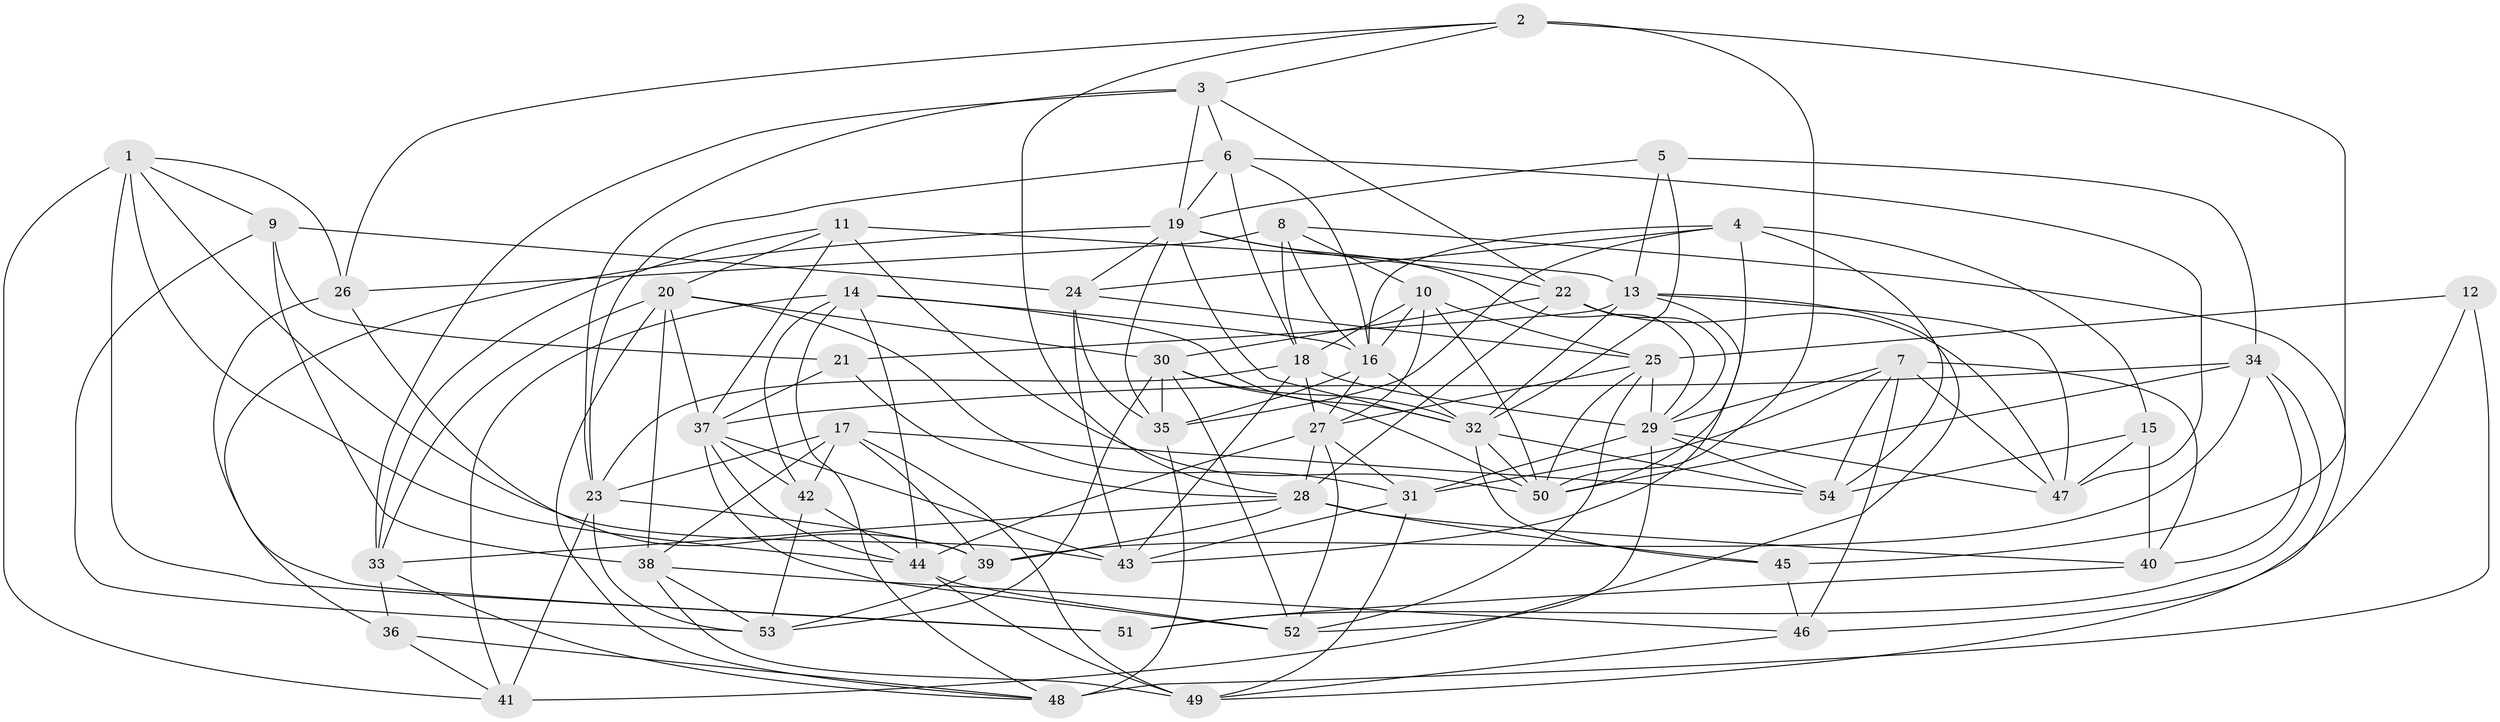 // original degree distribution, {4: 1.0}
// Generated by graph-tools (version 1.1) at 2025/38/03/04/25 23:38:07]
// undirected, 54 vertices, 163 edges
graph export_dot {
  node [color=gray90,style=filled];
  1;
  2;
  3;
  4;
  5;
  6;
  7;
  8;
  9;
  10;
  11;
  12;
  13;
  14;
  15;
  16;
  17;
  18;
  19;
  20;
  21;
  22;
  23;
  24;
  25;
  26;
  27;
  28;
  29;
  30;
  31;
  32;
  33;
  34;
  35;
  36;
  37;
  38;
  39;
  40;
  41;
  42;
  43;
  44;
  45;
  46;
  47;
  48;
  49;
  50;
  51;
  52;
  53;
  54;
  1 -- 9 [weight=1.0];
  1 -- 26 [weight=1.0];
  1 -- 41 [weight=1.0];
  1 -- 43 [weight=1.0];
  1 -- 44 [weight=1.0];
  1 -- 51 [weight=3.0];
  2 -- 3 [weight=1.0];
  2 -- 26 [weight=1.0];
  2 -- 28 [weight=1.0];
  2 -- 45 [weight=1.0];
  2 -- 50 [weight=2.0];
  3 -- 6 [weight=1.0];
  3 -- 19 [weight=1.0];
  3 -- 22 [weight=1.0];
  3 -- 23 [weight=1.0];
  3 -- 33 [weight=1.0];
  4 -- 15 [weight=1.0];
  4 -- 16 [weight=1.0];
  4 -- 24 [weight=1.0];
  4 -- 35 [weight=1.0];
  4 -- 50 [weight=1.0];
  4 -- 54 [weight=1.0];
  5 -- 13 [weight=1.0];
  5 -- 19 [weight=1.0];
  5 -- 32 [weight=1.0];
  5 -- 34 [weight=1.0];
  6 -- 16 [weight=1.0];
  6 -- 18 [weight=1.0];
  6 -- 19 [weight=1.0];
  6 -- 23 [weight=1.0];
  6 -- 47 [weight=1.0];
  7 -- 29 [weight=1.0];
  7 -- 31 [weight=1.0];
  7 -- 40 [weight=1.0];
  7 -- 46 [weight=1.0];
  7 -- 47 [weight=1.0];
  7 -- 54 [weight=1.0];
  8 -- 10 [weight=1.0];
  8 -- 16 [weight=1.0];
  8 -- 18 [weight=1.0];
  8 -- 26 [weight=2.0];
  8 -- 49 [weight=1.0];
  9 -- 21 [weight=1.0];
  9 -- 24 [weight=2.0];
  9 -- 38 [weight=1.0];
  9 -- 53 [weight=1.0];
  10 -- 16 [weight=1.0];
  10 -- 18 [weight=1.0];
  10 -- 25 [weight=1.0];
  10 -- 27 [weight=1.0];
  10 -- 50 [weight=1.0];
  11 -- 13 [weight=2.0];
  11 -- 20 [weight=1.0];
  11 -- 33 [weight=1.0];
  11 -- 37 [weight=1.0];
  11 -- 50 [weight=1.0];
  12 -- 25 [weight=1.0];
  12 -- 46 [weight=2.0];
  12 -- 48 [weight=3.0];
  13 -- 21 [weight=1.0];
  13 -- 32 [weight=1.0];
  13 -- 41 [weight=1.0];
  13 -- 43 [weight=1.0];
  13 -- 47 [weight=1.0];
  14 -- 16 [weight=1.0];
  14 -- 32 [weight=1.0];
  14 -- 41 [weight=1.0];
  14 -- 42 [weight=1.0];
  14 -- 44 [weight=1.0];
  14 -- 48 [weight=1.0];
  15 -- 40 [weight=2.0];
  15 -- 47 [weight=1.0];
  15 -- 54 [weight=2.0];
  16 -- 27 [weight=1.0];
  16 -- 32 [weight=1.0];
  16 -- 35 [weight=1.0];
  17 -- 23 [weight=1.0];
  17 -- 38 [weight=1.0];
  17 -- 39 [weight=1.0];
  17 -- 42 [weight=1.0];
  17 -- 49 [weight=1.0];
  17 -- 54 [weight=1.0];
  18 -- 23 [weight=1.0];
  18 -- 27 [weight=2.0];
  18 -- 29 [weight=1.0];
  18 -- 43 [weight=1.0];
  19 -- 22 [weight=1.0];
  19 -- 24 [weight=2.0];
  19 -- 29 [weight=1.0];
  19 -- 32 [weight=1.0];
  19 -- 35 [weight=1.0];
  19 -- 36 [weight=1.0];
  20 -- 30 [weight=1.0];
  20 -- 31 [weight=1.0];
  20 -- 33 [weight=1.0];
  20 -- 37 [weight=2.0];
  20 -- 38 [weight=1.0];
  20 -- 48 [weight=1.0];
  21 -- 28 [weight=1.0];
  21 -- 37 [weight=1.0];
  22 -- 28 [weight=1.0];
  22 -- 29 [weight=1.0];
  22 -- 30 [weight=1.0];
  22 -- 47 [weight=1.0];
  23 -- 39 [weight=1.0];
  23 -- 41 [weight=2.0];
  23 -- 53 [weight=1.0];
  24 -- 25 [weight=1.0];
  24 -- 35 [weight=1.0];
  24 -- 43 [weight=1.0];
  25 -- 27 [weight=1.0];
  25 -- 29 [weight=2.0];
  25 -- 50 [weight=1.0];
  25 -- 52 [weight=1.0];
  26 -- 39 [weight=1.0];
  26 -- 51 [weight=1.0];
  27 -- 28 [weight=1.0];
  27 -- 31 [weight=1.0];
  27 -- 44 [weight=2.0];
  27 -- 52 [weight=1.0];
  28 -- 33 [weight=1.0];
  28 -- 39 [weight=1.0];
  28 -- 40 [weight=1.0];
  28 -- 45 [weight=1.0];
  29 -- 31 [weight=1.0];
  29 -- 47 [weight=1.0];
  29 -- 52 [weight=1.0];
  29 -- 54 [weight=1.0];
  30 -- 32 [weight=1.0];
  30 -- 35 [weight=1.0];
  30 -- 50 [weight=2.0];
  30 -- 52 [weight=1.0];
  30 -- 53 [weight=1.0];
  31 -- 43 [weight=1.0];
  31 -- 49 [weight=1.0];
  32 -- 45 [weight=1.0];
  32 -- 50 [weight=1.0];
  32 -- 54 [weight=2.0];
  33 -- 36 [weight=1.0];
  33 -- 48 [weight=1.0];
  34 -- 37 [weight=1.0];
  34 -- 39 [weight=1.0];
  34 -- 40 [weight=1.0];
  34 -- 50 [weight=1.0];
  34 -- 51 [weight=1.0];
  35 -- 48 [weight=1.0];
  36 -- 41 [weight=1.0];
  36 -- 48 [weight=1.0];
  37 -- 42 [weight=2.0];
  37 -- 43 [weight=1.0];
  37 -- 44 [weight=1.0];
  37 -- 52 [weight=1.0];
  38 -- 46 [weight=1.0];
  38 -- 49 [weight=1.0];
  38 -- 53 [weight=1.0];
  39 -- 53 [weight=1.0];
  40 -- 51 [weight=1.0];
  42 -- 44 [weight=1.0];
  42 -- 53 [weight=1.0];
  44 -- 49 [weight=1.0];
  44 -- 52 [weight=1.0];
  45 -- 46 [weight=1.0];
  46 -- 49 [weight=1.0];
}
